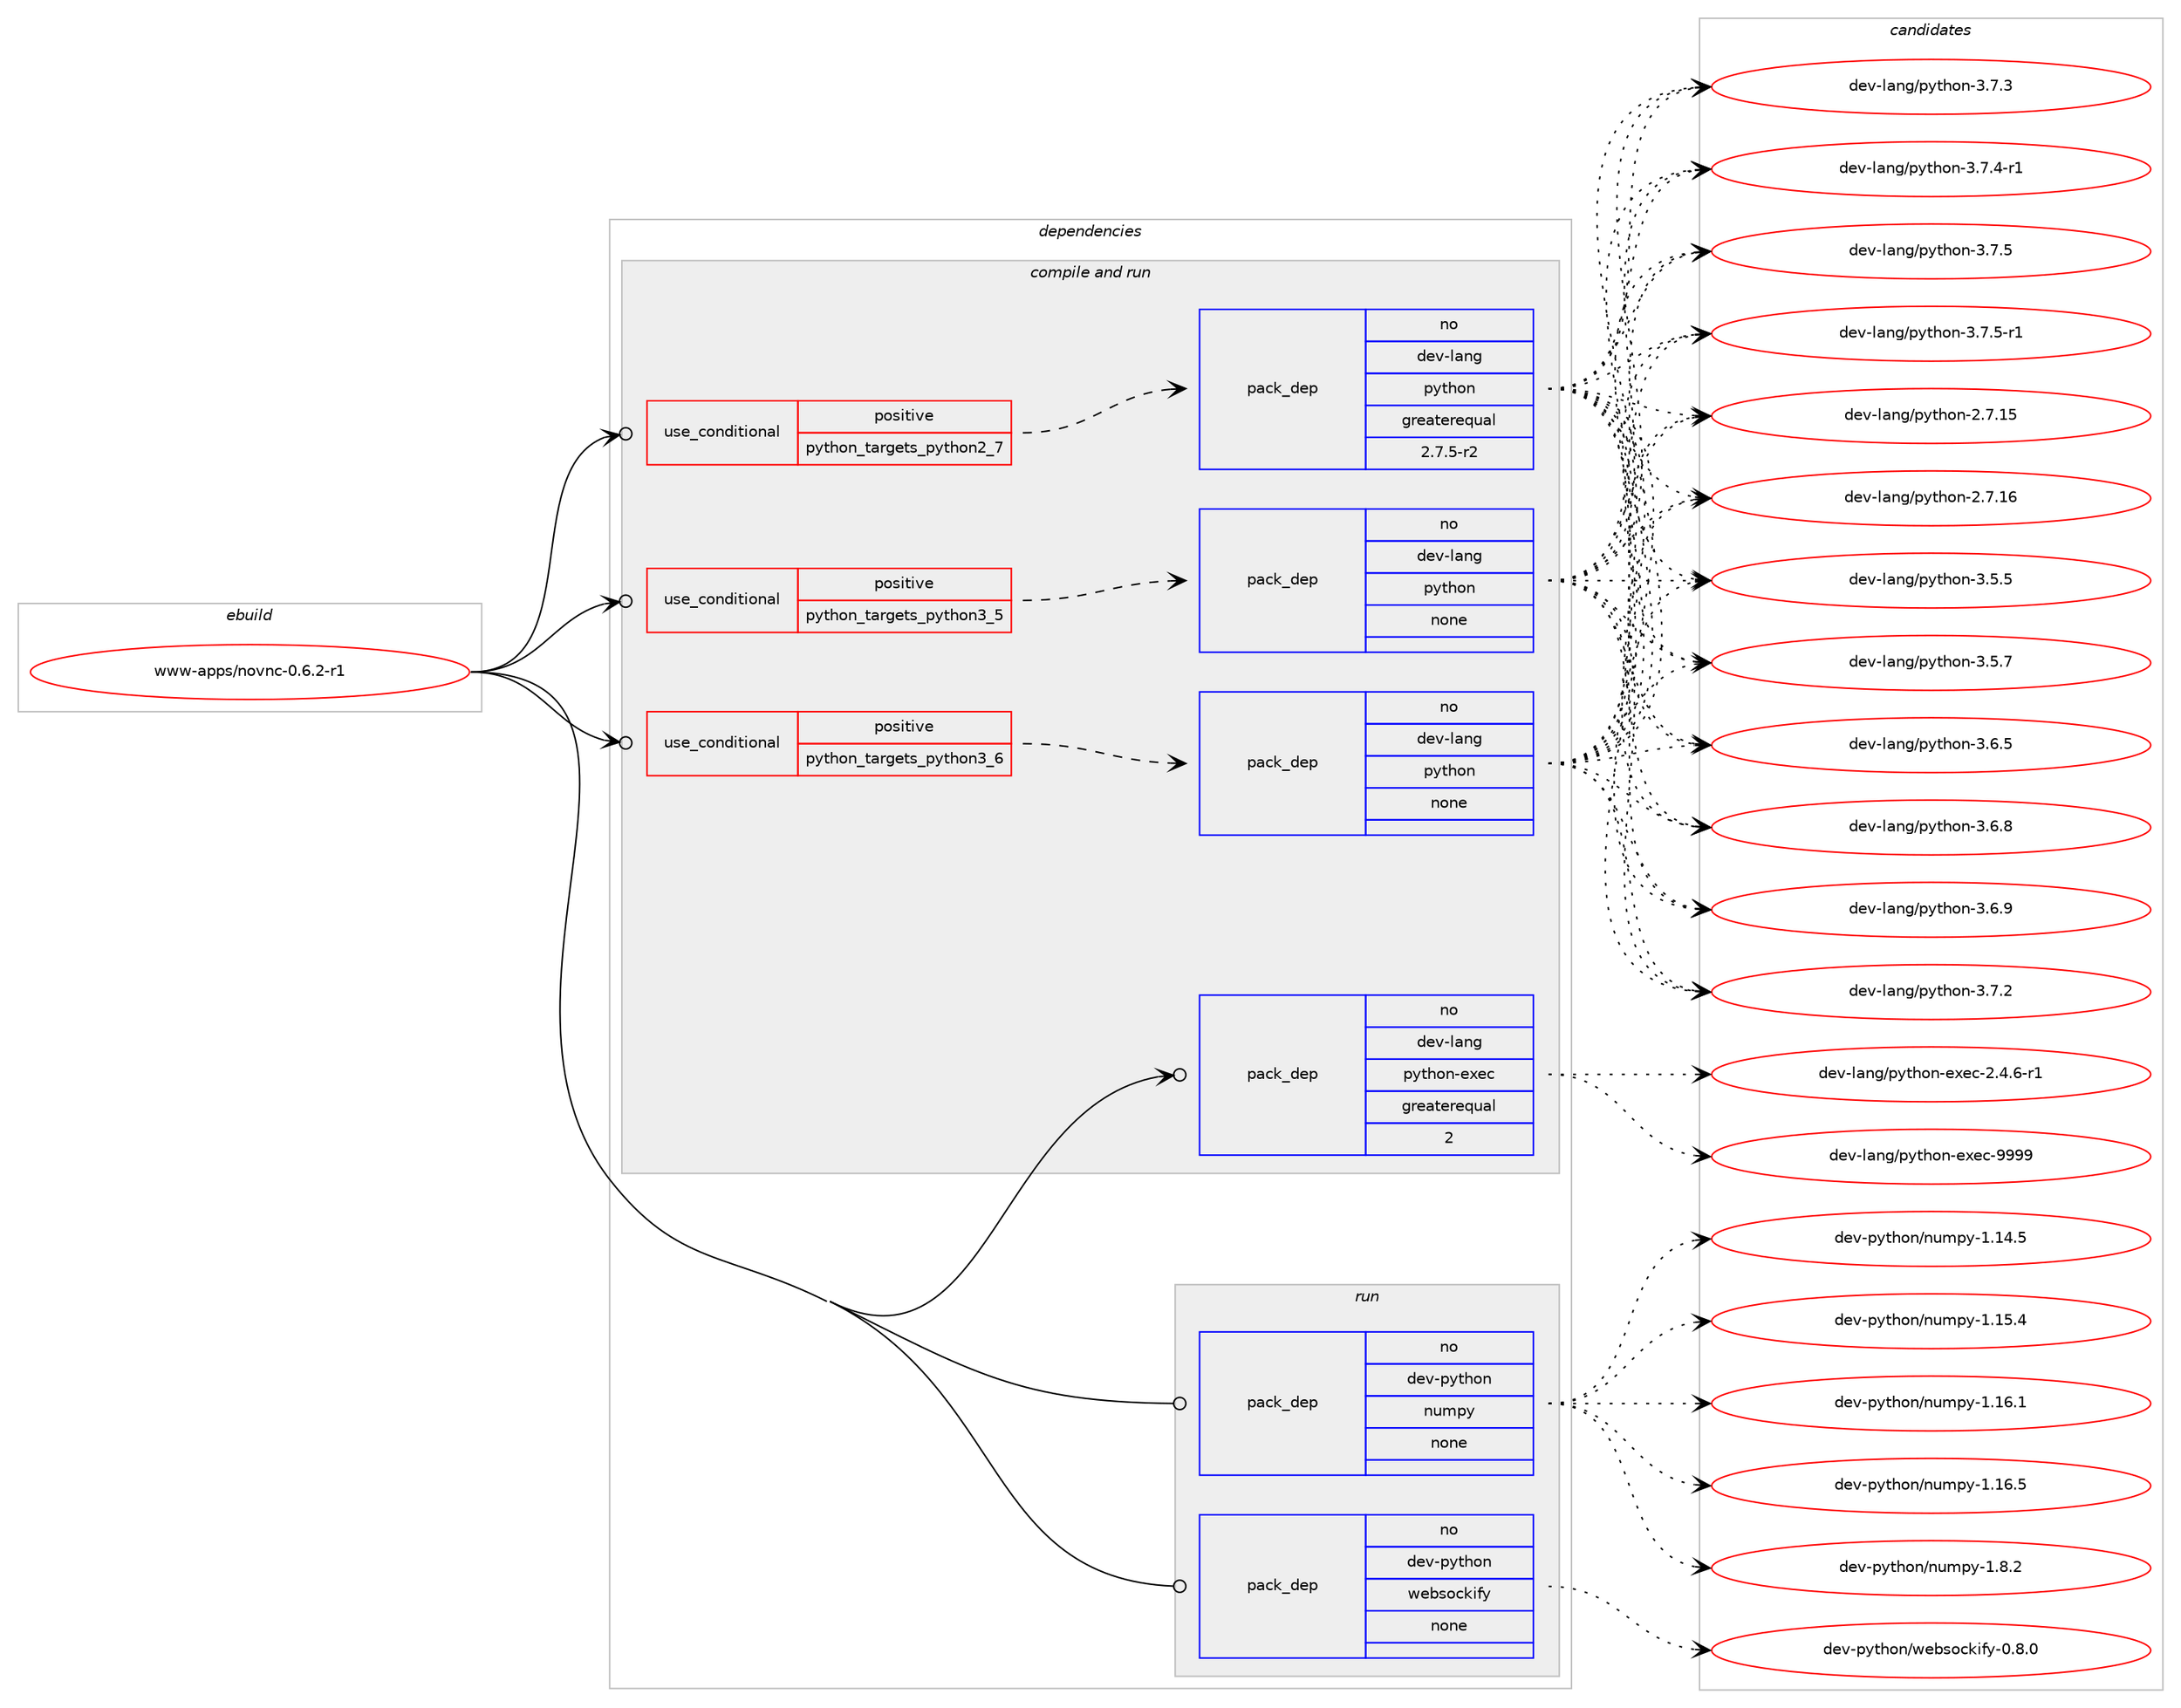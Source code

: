 digraph prolog {

# *************
# Graph options
# *************

newrank=true;
concentrate=true;
compound=true;
graph [rankdir=LR,fontname=Helvetica,fontsize=10,ranksep=1.5];#, ranksep=2.5, nodesep=0.2];
edge  [arrowhead=vee];
node  [fontname=Helvetica,fontsize=10];

# **********
# The ebuild
# **********

subgraph cluster_leftcol {
color=gray;
rank=same;
label=<<i>ebuild</i>>;
id [label="www-apps/novnc-0.6.2-r1", color=red, width=4, href="../www-apps/novnc-0.6.2-r1.svg"];
}

# ****************
# The dependencies
# ****************

subgraph cluster_midcol {
color=gray;
label=<<i>dependencies</i>>;
subgraph cluster_compile {
fillcolor="#eeeeee";
style=filled;
label=<<i>compile</i>>;
}
subgraph cluster_compileandrun {
fillcolor="#eeeeee";
style=filled;
label=<<i>compile and run</i>>;
subgraph cond217055 {
dependency905456 [label=<<TABLE BORDER="0" CELLBORDER="1" CELLSPACING="0" CELLPADDING="4"><TR><TD ROWSPAN="3" CELLPADDING="10">use_conditional</TD></TR><TR><TD>positive</TD></TR><TR><TD>python_targets_python2_7</TD></TR></TABLE>>, shape=none, color=red];
subgraph pack672107 {
dependency905457 [label=<<TABLE BORDER="0" CELLBORDER="1" CELLSPACING="0" CELLPADDING="4" WIDTH="220"><TR><TD ROWSPAN="6" CELLPADDING="30">pack_dep</TD></TR><TR><TD WIDTH="110">no</TD></TR><TR><TD>dev-lang</TD></TR><TR><TD>python</TD></TR><TR><TD>greaterequal</TD></TR><TR><TD>2.7.5-r2</TD></TR></TABLE>>, shape=none, color=blue];
}
dependency905456:e -> dependency905457:w [weight=20,style="dashed",arrowhead="vee"];
}
id:e -> dependency905456:w [weight=20,style="solid",arrowhead="odotvee"];
subgraph cond217056 {
dependency905458 [label=<<TABLE BORDER="0" CELLBORDER="1" CELLSPACING="0" CELLPADDING="4"><TR><TD ROWSPAN="3" CELLPADDING="10">use_conditional</TD></TR><TR><TD>positive</TD></TR><TR><TD>python_targets_python3_5</TD></TR></TABLE>>, shape=none, color=red];
subgraph pack672108 {
dependency905459 [label=<<TABLE BORDER="0" CELLBORDER="1" CELLSPACING="0" CELLPADDING="4" WIDTH="220"><TR><TD ROWSPAN="6" CELLPADDING="30">pack_dep</TD></TR><TR><TD WIDTH="110">no</TD></TR><TR><TD>dev-lang</TD></TR><TR><TD>python</TD></TR><TR><TD>none</TD></TR><TR><TD></TD></TR></TABLE>>, shape=none, color=blue];
}
dependency905458:e -> dependency905459:w [weight=20,style="dashed",arrowhead="vee"];
}
id:e -> dependency905458:w [weight=20,style="solid",arrowhead="odotvee"];
subgraph cond217057 {
dependency905460 [label=<<TABLE BORDER="0" CELLBORDER="1" CELLSPACING="0" CELLPADDING="4"><TR><TD ROWSPAN="3" CELLPADDING="10">use_conditional</TD></TR><TR><TD>positive</TD></TR><TR><TD>python_targets_python3_6</TD></TR></TABLE>>, shape=none, color=red];
subgraph pack672109 {
dependency905461 [label=<<TABLE BORDER="0" CELLBORDER="1" CELLSPACING="0" CELLPADDING="4" WIDTH="220"><TR><TD ROWSPAN="6" CELLPADDING="30">pack_dep</TD></TR><TR><TD WIDTH="110">no</TD></TR><TR><TD>dev-lang</TD></TR><TR><TD>python</TD></TR><TR><TD>none</TD></TR><TR><TD></TD></TR></TABLE>>, shape=none, color=blue];
}
dependency905460:e -> dependency905461:w [weight=20,style="dashed",arrowhead="vee"];
}
id:e -> dependency905460:w [weight=20,style="solid",arrowhead="odotvee"];
subgraph pack672110 {
dependency905462 [label=<<TABLE BORDER="0" CELLBORDER="1" CELLSPACING="0" CELLPADDING="4" WIDTH="220"><TR><TD ROWSPAN="6" CELLPADDING="30">pack_dep</TD></TR><TR><TD WIDTH="110">no</TD></TR><TR><TD>dev-lang</TD></TR><TR><TD>python-exec</TD></TR><TR><TD>greaterequal</TD></TR><TR><TD>2</TD></TR></TABLE>>, shape=none, color=blue];
}
id:e -> dependency905462:w [weight=20,style="solid",arrowhead="odotvee"];
}
subgraph cluster_run {
fillcolor="#eeeeee";
style=filled;
label=<<i>run</i>>;
subgraph pack672111 {
dependency905463 [label=<<TABLE BORDER="0" CELLBORDER="1" CELLSPACING="0" CELLPADDING="4" WIDTH="220"><TR><TD ROWSPAN="6" CELLPADDING="30">pack_dep</TD></TR><TR><TD WIDTH="110">no</TD></TR><TR><TD>dev-python</TD></TR><TR><TD>numpy</TD></TR><TR><TD>none</TD></TR><TR><TD></TD></TR></TABLE>>, shape=none, color=blue];
}
id:e -> dependency905463:w [weight=20,style="solid",arrowhead="odot"];
subgraph pack672112 {
dependency905464 [label=<<TABLE BORDER="0" CELLBORDER="1" CELLSPACING="0" CELLPADDING="4" WIDTH="220"><TR><TD ROWSPAN="6" CELLPADDING="30">pack_dep</TD></TR><TR><TD WIDTH="110">no</TD></TR><TR><TD>dev-python</TD></TR><TR><TD>websockify</TD></TR><TR><TD>none</TD></TR><TR><TD></TD></TR></TABLE>>, shape=none, color=blue];
}
id:e -> dependency905464:w [weight=20,style="solid",arrowhead="odot"];
}
}

# **************
# The candidates
# **************

subgraph cluster_choices {
rank=same;
color=gray;
label=<<i>candidates</i>>;

subgraph choice672107 {
color=black;
nodesep=1;
choice10010111845108971101034711212111610411111045504655464953 [label="dev-lang/python-2.7.15", color=red, width=4,href="../dev-lang/python-2.7.15.svg"];
choice10010111845108971101034711212111610411111045504655464954 [label="dev-lang/python-2.7.16", color=red, width=4,href="../dev-lang/python-2.7.16.svg"];
choice100101118451089711010347112121116104111110455146534653 [label="dev-lang/python-3.5.5", color=red, width=4,href="../dev-lang/python-3.5.5.svg"];
choice100101118451089711010347112121116104111110455146534655 [label="dev-lang/python-3.5.7", color=red, width=4,href="../dev-lang/python-3.5.7.svg"];
choice100101118451089711010347112121116104111110455146544653 [label="dev-lang/python-3.6.5", color=red, width=4,href="../dev-lang/python-3.6.5.svg"];
choice100101118451089711010347112121116104111110455146544656 [label="dev-lang/python-3.6.8", color=red, width=4,href="../dev-lang/python-3.6.8.svg"];
choice100101118451089711010347112121116104111110455146544657 [label="dev-lang/python-3.6.9", color=red, width=4,href="../dev-lang/python-3.6.9.svg"];
choice100101118451089711010347112121116104111110455146554650 [label="dev-lang/python-3.7.2", color=red, width=4,href="../dev-lang/python-3.7.2.svg"];
choice100101118451089711010347112121116104111110455146554651 [label="dev-lang/python-3.7.3", color=red, width=4,href="../dev-lang/python-3.7.3.svg"];
choice1001011184510897110103471121211161041111104551465546524511449 [label="dev-lang/python-3.7.4-r1", color=red, width=4,href="../dev-lang/python-3.7.4-r1.svg"];
choice100101118451089711010347112121116104111110455146554653 [label="dev-lang/python-3.7.5", color=red, width=4,href="../dev-lang/python-3.7.5.svg"];
choice1001011184510897110103471121211161041111104551465546534511449 [label="dev-lang/python-3.7.5-r1", color=red, width=4,href="../dev-lang/python-3.7.5-r1.svg"];
dependency905457:e -> choice10010111845108971101034711212111610411111045504655464953:w [style=dotted,weight="100"];
dependency905457:e -> choice10010111845108971101034711212111610411111045504655464954:w [style=dotted,weight="100"];
dependency905457:e -> choice100101118451089711010347112121116104111110455146534653:w [style=dotted,weight="100"];
dependency905457:e -> choice100101118451089711010347112121116104111110455146534655:w [style=dotted,weight="100"];
dependency905457:e -> choice100101118451089711010347112121116104111110455146544653:w [style=dotted,weight="100"];
dependency905457:e -> choice100101118451089711010347112121116104111110455146544656:w [style=dotted,weight="100"];
dependency905457:e -> choice100101118451089711010347112121116104111110455146544657:w [style=dotted,weight="100"];
dependency905457:e -> choice100101118451089711010347112121116104111110455146554650:w [style=dotted,weight="100"];
dependency905457:e -> choice100101118451089711010347112121116104111110455146554651:w [style=dotted,weight="100"];
dependency905457:e -> choice1001011184510897110103471121211161041111104551465546524511449:w [style=dotted,weight="100"];
dependency905457:e -> choice100101118451089711010347112121116104111110455146554653:w [style=dotted,weight="100"];
dependency905457:e -> choice1001011184510897110103471121211161041111104551465546534511449:w [style=dotted,weight="100"];
}
subgraph choice672108 {
color=black;
nodesep=1;
choice10010111845108971101034711212111610411111045504655464953 [label="dev-lang/python-2.7.15", color=red, width=4,href="../dev-lang/python-2.7.15.svg"];
choice10010111845108971101034711212111610411111045504655464954 [label="dev-lang/python-2.7.16", color=red, width=4,href="../dev-lang/python-2.7.16.svg"];
choice100101118451089711010347112121116104111110455146534653 [label="dev-lang/python-3.5.5", color=red, width=4,href="../dev-lang/python-3.5.5.svg"];
choice100101118451089711010347112121116104111110455146534655 [label="dev-lang/python-3.5.7", color=red, width=4,href="../dev-lang/python-3.5.7.svg"];
choice100101118451089711010347112121116104111110455146544653 [label="dev-lang/python-3.6.5", color=red, width=4,href="../dev-lang/python-3.6.5.svg"];
choice100101118451089711010347112121116104111110455146544656 [label="dev-lang/python-3.6.8", color=red, width=4,href="../dev-lang/python-3.6.8.svg"];
choice100101118451089711010347112121116104111110455146544657 [label="dev-lang/python-3.6.9", color=red, width=4,href="../dev-lang/python-3.6.9.svg"];
choice100101118451089711010347112121116104111110455146554650 [label="dev-lang/python-3.7.2", color=red, width=4,href="../dev-lang/python-3.7.2.svg"];
choice100101118451089711010347112121116104111110455146554651 [label="dev-lang/python-3.7.3", color=red, width=4,href="../dev-lang/python-3.7.3.svg"];
choice1001011184510897110103471121211161041111104551465546524511449 [label="dev-lang/python-3.7.4-r1", color=red, width=4,href="../dev-lang/python-3.7.4-r1.svg"];
choice100101118451089711010347112121116104111110455146554653 [label="dev-lang/python-3.7.5", color=red, width=4,href="../dev-lang/python-3.7.5.svg"];
choice1001011184510897110103471121211161041111104551465546534511449 [label="dev-lang/python-3.7.5-r1", color=red, width=4,href="../dev-lang/python-3.7.5-r1.svg"];
dependency905459:e -> choice10010111845108971101034711212111610411111045504655464953:w [style=dotted,weight="100"];
dependency905459:e -> choice10010111845108971101034711212111610411111045504655464954:w [style=dotted,weight="100"];
dependency905459:e -> choice100101118451089711010347112121116104111110455146534653:w [style=dotted,weight="100"];
dependency905459:e -> choice100101118451089711010347112121116104111110455146534655:w [style=dotted,weight="100"];
dependency905459:e -> choice100101118451089711010347112121116104111110455146544653:w [style=dotted,weight="100"];
dependency905459:e -> choice100101118451089711010347112121116104111110455146544656:w [style=dotted,weight="100"];
dependency905459:e -> choice100101118451089711010347112121116104111110455146544657:w [style=dotted,weight="100"];
dependency905459:e -> choice100101118451089711010347112121116104111110455146554650:w [style=dotted,weight="100"];
dependency905459:e -> choice100101118451089711010347112121116104111110455146554651:w [style=dotted,weight="100"];
dependency905459:e -> choice1001011184510897110103471121211161041111104551465546524511449:w [style=dotted,weight="100"];
dependency905459:e -> choice100101118451089711010347112121116104111110455146554653:w [style=dotted,weight="100"];
dependency905459:e -> choice1001011184510897110103471121211161041111104551465546534511449:w [style=dotted,weight="100"];
}
subgraph choice672109 {
color=black;
nodesep=1;
choice10010111845108971101034711212111610411111045504655464953 [label="dev-lang/python-2.7.15", color=red, width=4,href="../dev-lang/python-2.7.15.svg"];
choice10010111845108971101034711212111610411111045504655464954 [label="dev-lang/python-2.7.16", color=red, width=4,href="../dev-lang/python-2.7.16.svg"];
choice100101118451089711010347112121116104111110455146534653 [label="dev-lang/python-3.5.5", color=red, width=4,href="../dev-lang/python-3.5.5.svg"];
choice100101118451089711010347112121116104111110455146534655 [label="dev-lang/python-3.5.7", color=red, width=4,href="../dev-lang/python-3.5.7.svg"];
choice100101118451089711010347112121116104111110455146544653 [label="dev-lang/python-3.6.5", color=red, width=4,href="../dev-lang/python-3.6.5.svg"];
choice100101118451089711010347112121116104111110455146544656 [label="dev-lang/python-3.6.8", color=red, width=4,href="../dev-lang/python-3.6.8.svg"];
choice100101118451089711010347112121116104111110455146544657 [label="dev-lang/python-3.6.9", color=red, width=4,href="../dev-lang/python-3.6.9.svg"];
choice100101118451089711010347112121116104111110455146554650 [label="dev-lang/python-3.7.2", color=red, width=4,href="../dev-lang/python-3.7.2.svg"];
choice100101118451089711010347112121116104111110455146554651 [label="dev-lang/python-3.7.3", color=red, width=4,href="../dev-lang/python-3.7.3.svg"];
choice1001011184510897110103471121211161041111104551465546524511449 [label="dev-lang/python-3.7.4-r1", color=red, width=4,href="../dev-lang/python-3.7.4-r1.svg"];
choice100101118451089711010347112121116104111110455146554653 [label="dev-lang/python-3.7.5", color=red, width=4,href="../dev-lang/python-3.7.5.svg"];
choice1001011184510897110103471121211161041111104551465546534511449 [label="dev-lang/python-3.7.5-r1", color=red, width=4,href="../dev-lang/python-3.7.5-r1.svg"];
dependency905461:e -> choice10010111845108971101034711212111610411111045504655464953:w [style=dotted,weight="100"];
dependency905461:e -> choice10010111845108971101034711212111610411111045504655464954:w [style=dotted,weight="100"];
dependency905461:e -> choice100101118451089711010347112121116104111110455146534653:w [style=dotted,weight="100"];
dependency905461:e -> choice100101118451089711010347112121116104111110455146534655:w [style=dotted,weight="100"];
dependency905461:e -> choice100101118451089711010347112121116104111110455146544653:w [style=dotted,weight="100"];
dependency905461:e -> choice100101118451089711010347112121116104111110455146544656:w [style=dotted,weight="100"];
dependency905461:e -> choice100101118451089711010347112121116104111110455146544657:w [style=dotted,weight="100"];
dependency905461:e -> choice100101118451089711010347112121116104111110455146554650:w [style=dotted,weight="100"];
dependency905461:e -> choice100101118451089711010347112121116104111110455146554651:w [style=dotted,weight="100"];
dependency905461:e -> choice1001011184510897110103471121211161041111104551465546524511449:w [style=dotted,weight="100"];
dependency905461:e -> choice100101118451089711010347112121116104111110455146554653:w [style=dotted,weight="100"];
dependency905461:e -> choice1001011184510897110103471121211161041111104551465546534511449:w [style=dotted,weight="100"];
}
subgraph choice672110 {
color=black;
nodesep=1;
choice10010111845108971101034711212111610411111045101120101994550465246544511449 [label="dev-lang/python-exec-2.4.6-r1", color=red, width=4,href="../dev-lang/python-exec-2.4.6-r1.svg"];
choice10010111845108971101034711212111610411111045101120101994557575757 [label="dev-lang/python-exec-9999", color=red, width=4,href="../dev-lang/python-exec-9999.svg"];
dependency905462:e -> choice10010111845108971101034711212111610411111045101120101994550465246544511449:w [style=dotted,weight="100"];
dependency905462:e -> choice10010111845108971101034711212111610411111045101120101994557575757:w [style=dotted,weight="100"];
}
subgraph choice672111 {
color=black;
nodesep=1;
choice100101118451121211161041111104711011710911212145494649524653 [label="dev-python/numpy-1.14.5", color=red, width=4,href="../dev-python/numpy-1.14.5.svg"];
choice100101118451121211161041111104711011710911212145494649534652 [label="dev-python/numpy-1.15.4", color=red, width=4,href="../dev-python/numpy-1.15.4.svg"];
choice100101118451121211161041111104711011710911212145494649544649 [label="dev-python/numpy-1.16.1", color=red, width=4,href="../dev-python/numpy-1.16.1.svg"];
choice100101118451121211161041111104711011710911212145494649544653 [label="dev-python/numpy-1.16.5", color=red, width=4,href="../dev-python/numpy-1.16.5.svg"];
choice1001011184511212111610411111047110117109112121454946564650 [label="dev-python/numpy-1.8.2", color=red, width=4,href="../dev-python/numpy-1.8.2.svg"];
dependency905463:e -> choice100101118451121211161041111104711011710911212145494649524653:w [style=dotted,weight="100"];
dependency905463:e -> choice100101118451121211161041111104711011710911212145494649534652:w [style=dotted,weight="100"];
dependency905463:e -> choice100101118451121211161041111104711011710911212145494649544649:w [style=dotted,weight="100"];
dependency905463:e -> choice100101118451121211161041111104711011710911212145494649544653:w [style=dotted,weight="100"];
dependency905463:e -> choice1001011184511212111610411111047110117109112121454946564650:w [style=dotted,weight="100"];
}
subgraph choice672112 {
color=black;
nodesep=1;
choice10010111845112121116104111110471191019811511199107105102121454846564648 [label="dev-python/websockify-0.8.0", color=red, width=4,href="../dev-python/websockify-0.8.0.svg"];
dependency905464:e -> choice10010111845112121116104111110471191019811511199107105102121454846564648:w [style=dotted,weight="100"];
}
}

}

